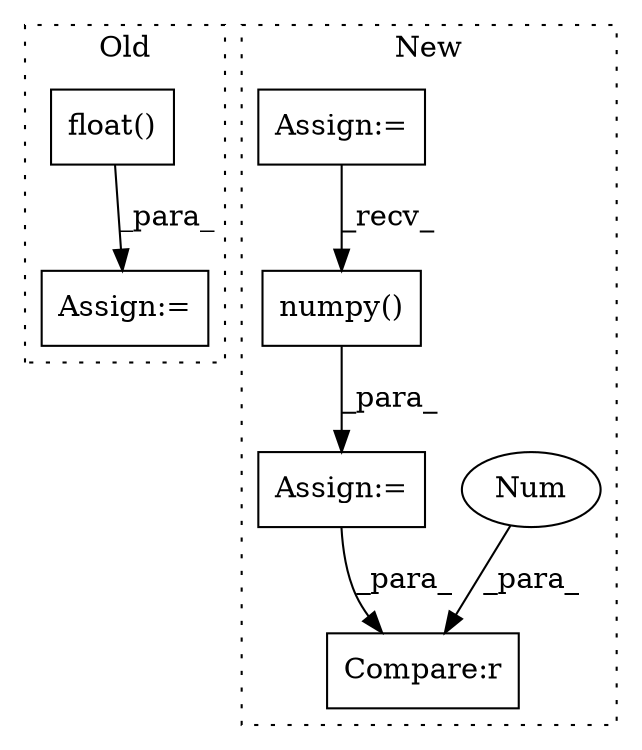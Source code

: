 digraph G {
subgraph cluster0 {
1 [label="float()" a="75" s="791" l="15" shape="box"];
3 [label="Assign:=" a="68" s="788" l="3" shape="box"];
label = "Old";
style="dotted";
}
subgraph cluster1 {
2 [label="numpy()" a="75" s="667" l="15" shape="box"];
4 [label="Assign:=" a="68" s="888" l="3" shape="box"];
5 [label="Compare:r" a="40" s="986" l="17" shape="box"];
6 [label="Num" a="76" s="1002" l="1" shape="ellipse"];
7 [label="Assign:=" a="68" s="393" l="3" shape="box"];
label = "New";
style="dotted";
}
1 -> 3 [label="_para_"];
2 -> 4 [label="_para_"];
4 -> 5 [label="_para_"];
6 -> 5 [label="_para_"];
7 -> 2 [label="_recv_"];
}